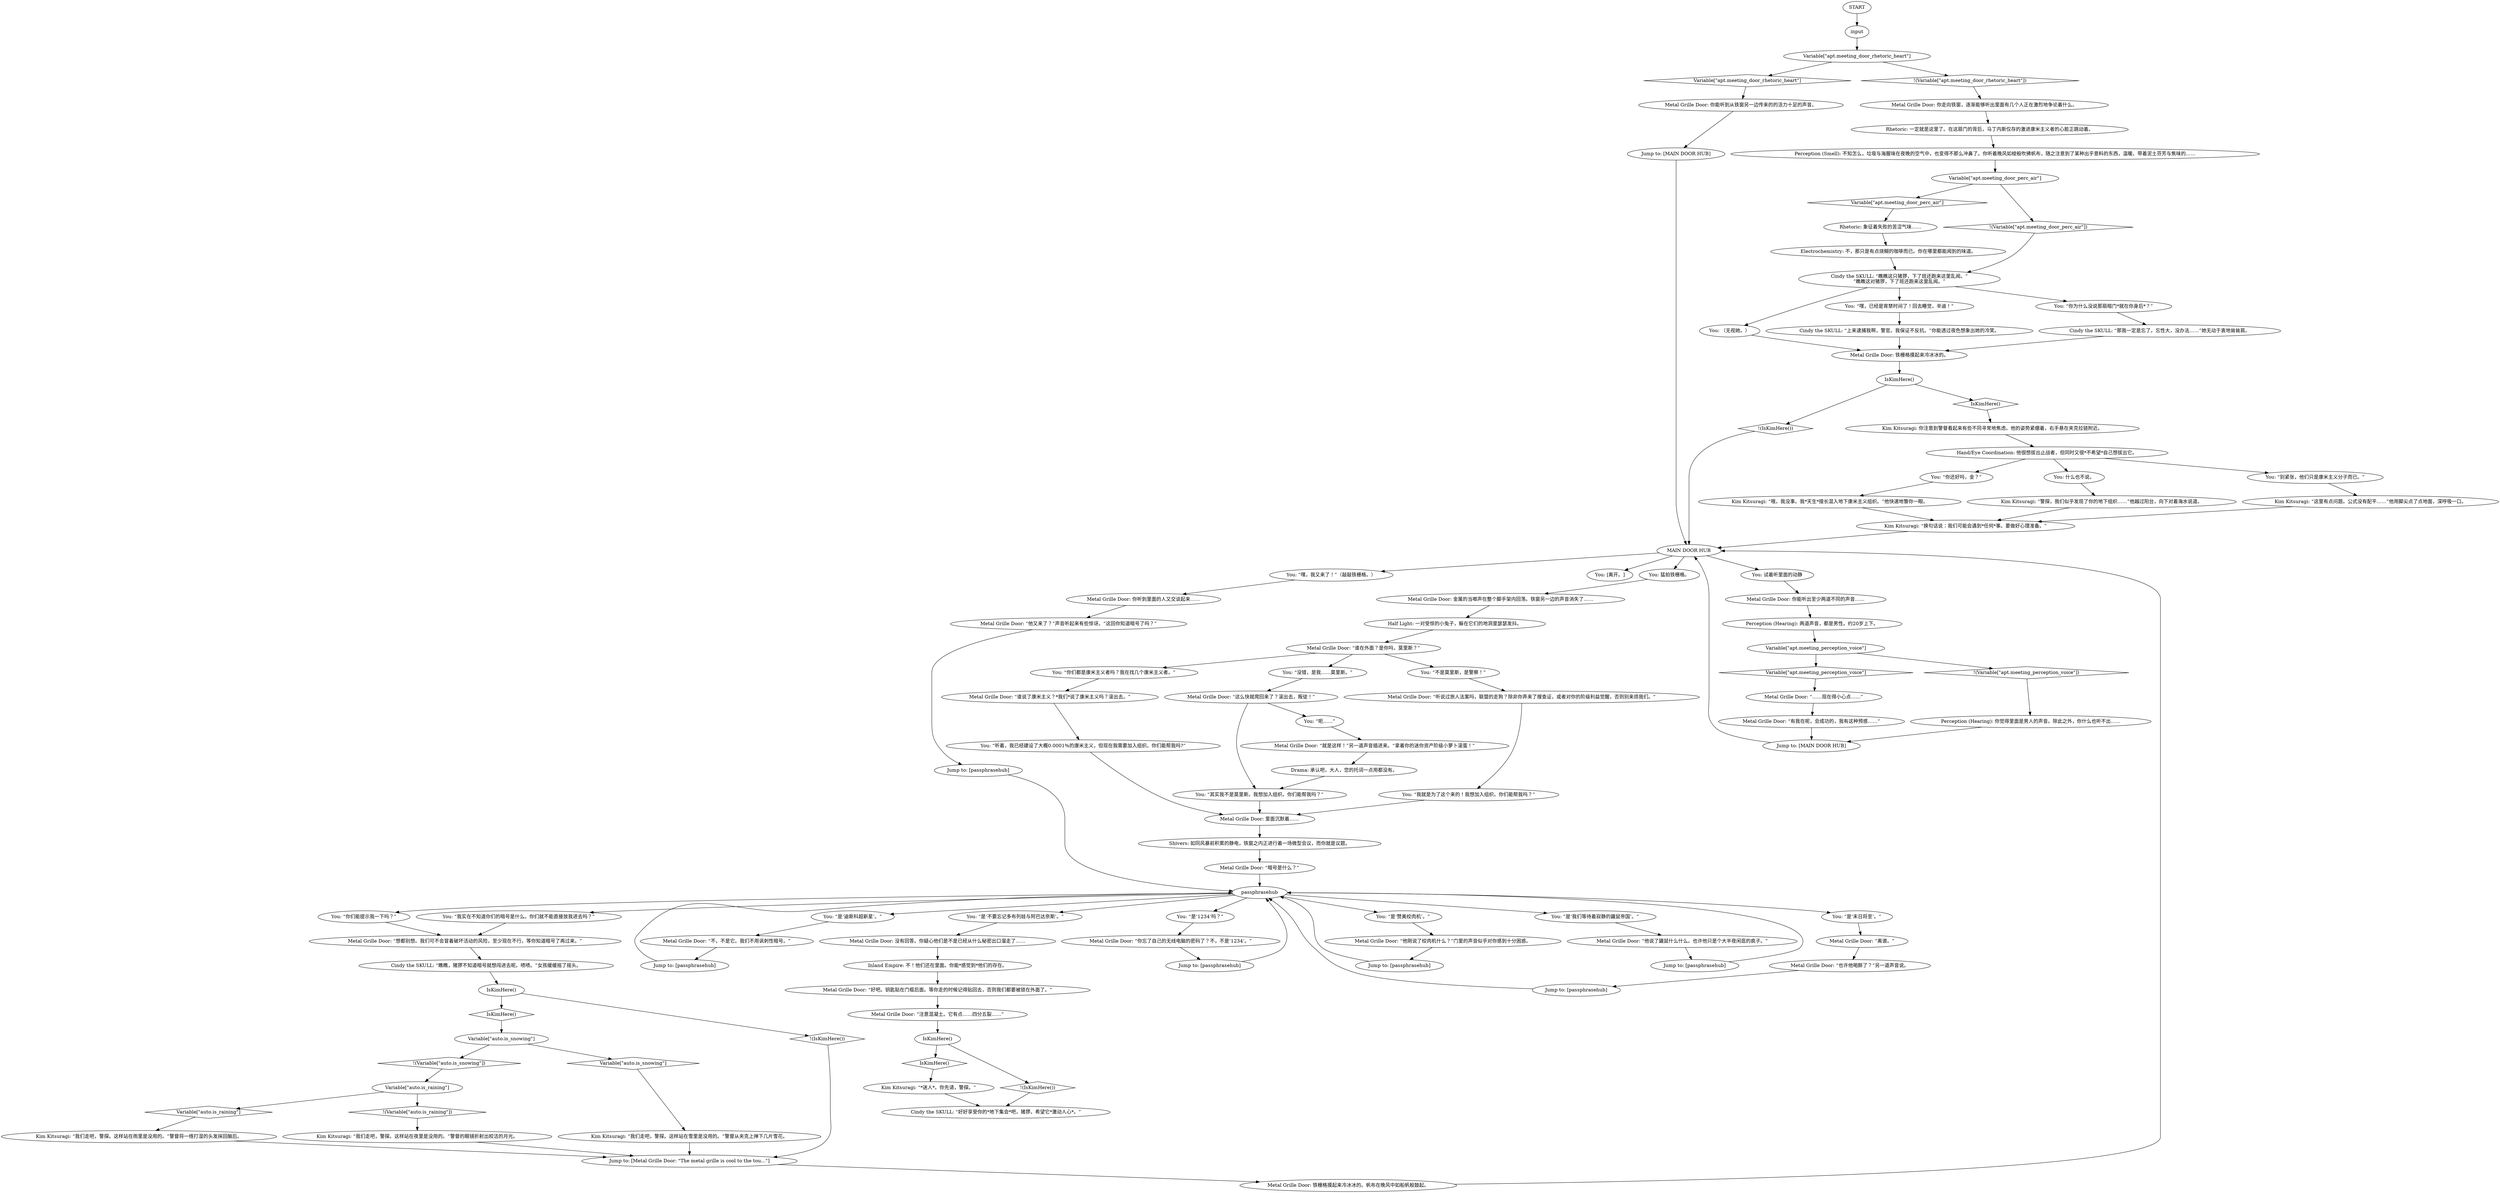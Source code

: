# APT / COMMUNIST MEETING DOOR
# Door leading to the Storage Room where the Secret Communist Meeting takes place. (PART OF THE COMMUNIST DREAM QUEST)
# ==================================================
digraph G {
	  0 [label="START"];
	  1 [label="input"];
	  2 [label="Rhetoric: 象征着失败的苦涩气味……"];
	  3 [label="You: “嘿，已经是宵禁时间了！回去睡觉，辛迪！”"];
	  4 [label="Metal Grille Door: 你听到里面的人又交谈起来……"];
	  5 [label="Metal Grille Door: “就是这样！”另一道声音插进来。“拿着你的迷你资产阶级小萝卜滚蛋！”"];
	  6 [label="Metal Grille Door: “不，不是它。我们不用讽刺性暗号。”"];
	  7 [label="Metal Grille Door: 铁栅格摸起来冷冰冰的。"];
	  8 [label="You: 猛拍铁栅格。"];
	  9 [label="Drama: 承认吧，大人，您的托词一点用都没有。"];
	  10 [label="You: “我实在不知道你们的暗号是什么。你们就不能直接放我进去吗？”"];
	  11 [label="Kim Kitsuragi: “我们走吧，警探。这样站在雪里是没用的。”警督从夹克上掸下几片雪花。"];
	  12 [label="Metal Grille Door: 没有回答。你疑心他们是不是已经从什么秘密出口溜走了……"];
	  13 [label="Inland Empire: 不！他们还在里面。你能*感觉到*他们的存在。"];
	  14 [label="Electrochemistry: 不，那只是有点烧糊的咖啡而已。你在哪里都能闻到的味道。"];
	  15 [label="Kim Kitsuragi: “这里有点问题。公式没有配平……”他用脚尖点了点地面，深呼吸一口。"];
	  16 [label="You: [离开。]"];
	  17 [label="Metal Grille Door: “谁说了康米主义？*我们*说了康米主义吗？滚出去。”"];
	  18 [label="Kim Kitsuragi: “警探，我们似乎发现了你的地下组织……”他越过阳台，向下对着海水说道。"];
	  19 [label="Metal Grille Door: “谁在外面？是你吗，莫里斯？”"];
	  20 [label="Metal Grille Door: “暗号是什么？”"];
	  21 [label="You: “你们能提示我一下吗？”"];
	  22 [label="Metal Grille Door: “……现在得小心点……”"];
	  23 [label="Cindy the SKULL: “瞧瞧这只猪猡，下了班还跑来这里乱闻。”\n“瞧瞧这对猪猡，下了班还跑来这里乱闻。”"];
	  24 [label="You: “别紧张，他们只是康米主义分子而已。”"];
	  25 [label="Metal Grille Door: 金属的当啷声在整个脚手架内回荡。铁窗另一边的声音消失了……"];
	  26 [label="Metal Grille Door: “离谱。”"];
	  27 [label="Perception (Hearing): 两道声音，都是男性。约20岁上下。"];
	  28 [label="You: “不是莫里斯，是警察！”"];
	  29 [label="You: “我就是为了这个来的！我想加入组织。你们能帮我吗？”"];
	  30 [label="Variable[\"auto.is_raining\"]"];
	  31 [label="Variable[\"auto.is_raining\"]", shape=diamond];
	  32 [label="!(Variable[\"auto.is_raining\"])", shape=diamond];
	  33 [label="Metal Grille Door: “你忘了自己的无线电脑的密码了？不，不是‘1234’。”"];
	  34 [label="Jump to: [passphrasehub]"];
	  35 [label="Kim Kitsuragi: 你注意到警督看起来有些不同寻常地焦虑。他的姿势紧绷着，右手悬在夹克拉链附近。"];
	  36 [label="You: 试着听里面的动静"];
	  37 [label="Cindy the SKULL: “上来逮捕我啊，警官。我保证不反抗。”你能透过夜色想象出她的冷笑。"];
	  38 [label="MAIN DOOR HUB"];
	  39 [label="Jump to: [MAIN DOOR HUB]"];
	  40 [label="You: “呃……”"];
	  41 [label="IsKimHere()"];
	  42 [label="IsKimHere()", shape=diamond];
	  43 [label="!(IsKimHere())", shape=diamond];
	  44 [label="Metal Grille Door: “他说了鼹鼠什么什么。也许他只是个大半夜闲逛的疯子。”"];
	  45 [label="Shivers: 如同风暴前积累的静电，铁窗之内正进行着一场微型会议，而你就是议题。"];
	  46 [label="You: “是‘末日将至’。”"];
	  47 [label="Jump to: [passphrasehub]"];
	  48 [label="Metal Grille Door: 你能听到从铁窗另一边传来的的活力十足的声音。"];
	  49 [label="Hand/Eye Coordination: 他很想拔出止战者，但同时又很*不希望*自己想拔出它。"];
	  50 [label="passphrasehub"];
	  51 [label="Metal Grille Door: “想都别想。我们可不会冒着破坏活动的风险，至少现在不行。等你知道暗号了再过来。”"];
	  52 [label="Variable[\"apt.meeting_perception_voice\"]"];
	  53 [label="Variable[\"apt.meeting_perception_voice\"]", shape=diamond];
	  54 [label="!(Variable[\"apt.meeting_perception_voice\"])", shape=diamond];
	  55 [label="Perception (Smell): 不知怎么，垃圾与海腥味在夜晚的空气中，也变得不那么冲鼻了。你听着晚风如梭般吹拂帆布，随之注意到了某种出乎意料的东西，温暖、带着泥土芬芳与焦味的……"];
	  57 [label="Jump to: [passphrasehub]"];
	  58 [label="You: “你们都是康米主义者吗？我在找几个康米主义者。”"];
	  59 [label="Metal Grille Door: “有我在呢，会成功的，我有这种预感……”"];
	  60 [label="You: “其实我不是莫里斯。我想加入组织。你们能帮我吗？”"];
	  61 [label="Cindy the SKULL: “瞧瞧，猪猡不知道暗号就想闯进去呢。啧啧。”女孩缓缓摇了摇头。"];
	  62 [label="Variable[\"apt.meeting_door_rhetoric_heart\"]"];
	  63 [label="Variable[\"apt.meeting_door_rhetoric_heart\"]", shape=diamond];
	  64 [label="!(Variable[\"apt.meeting_door_rhetoric_heart\"])", shape=diamond];
	  65 [label="Metal Grille Door: 铁栅格摸起来冷冰冰的。帆布在晚风中如船帆般鼓起。"];
	  66 [label="You: “嘿，我又来了！”（敲敲铁栅格。）"];
	  67 [label="Variable[\"auto.is_snowing\"]"];
	  68 [label="Variable[\"auto.is_snowing\"]", shape=diamond];
	  69 [label="!(Variable[\"auto.is_snowing\"])", shape=diamond];
	  70 [label="Metal Grille Door: “注意混凝土。它有点……四分五裂……”"];
	  71 [label="Variable[\"apt.meeting_door_perc_air\"]"];
	  72 [label="Variable[\"apt.meeting_door_perc_air\"]", shape=diamond];
	  73 [label="!(Variable[\"apt.meeting_door_perc_air\"])", shape=diamond];
	  74 [label="Rhetoric: 一定就是这里了。在这扇门的背后，马丁内斯仅存的激进康米主义者的心脏正跳动着。"];
	  75 [label="Kim Kitsuragi: “哦，我没事。我*天生*擅长混入地下康米主义组织。”他快速地瞥你一眼。"];
	  76 [label="Metal Grille Door: 你能听出至少两道不同的声音……"];
	  77 [label="Metal Grille Door: “听说过旅人法案吗，联盟的走狗？除非你弄来了搜查证，或者对你的阶级利益觉醒，否则别来烦我们。”"];
	  78 [label="You: “是‘迪斯科超新星’。”"];
	  79 [label="Jump to: [passphrasehub]"];
	  80 [label="Metal Grille Door: “也许他喝醉了？”另一道声音说。"];
	  81 [label="You: “你还好吗，金？”"];
	  82 [label="You: “是‘1234’吗？”"];
	  83 [label="Jump to: [MAIN DOOR HUB]"];
	  84 [label="Metal Grille Door: “这么快就爬回来了？滚出去，叛徒！”"];
	  85 [label="You: “听着，我已经建设了大概0.0001%的康米主义，但现在我需要加入组织。你们能帮我吗?”"];
	  86 [label="Metal Grille Door: 里面沉默着……"];
	  87 [label="Kim Kitsuragi: “我们走吧，警探。这样站在雨里是没用的。”警督将一绺打湿的头发抹回脑后。"];
	  88 [label="Metal Grille Door: “好吧。钥匙贴在门框后面。等你走的时候记得贴回去，否则我们都要被锁在外面了。”"];
	  89 [label="Kim Kitsuragi: “*迷人*。你先请，警探。”"];
	  90 [label="Metal Grille Door: 你走向铁窗，逐渐能够听出里面有几个人正在激烈地争论着什么。"];
	  91 [label="Cindy the SKULL: “那我一定是忘了。忘性大，没办法……”她无动于衷地耸耸肩。"];
	  92 [label="Metal Grille Door: “他又来了？”声音听起来有些惊讶。“这回你知道暗号了吗？”"];
	  93 [label="You: “是‘我们等待着寂静的鼹鼠帝国’。”"];
	  94 [label="You: “是‘赞美绞肉机’。”"];
	  95 [label="Jump to: [passphrasehub]"];
	  96 [label="You: “你为什么没说那扇暗门*就在你身后*？”"];
	  97 [label="IsKimHere()"];
	  98 [label="IsKimHere()", shape=diamond];
	  99 [label="!(IsKimHere())", shape=diamond];
	  100 [label="You: 什么也不说。"];
	  101 [label="You: “没错，是我……莫里斯。”"];
	  102 [label="Cindy the SKULL: “好好享受你的*地下集会*吧，猪猡。希望它*激动人心*。”"];
	  103 [label="Jump to: [passphrasehub]"];
	  104 [label="You: （无视她。）"];
	  105 [label="Kim Kitsuragi: “换句话说：我们可能会遇到*任何*事。要做好心理准备。”"];
	  106 [label="Half Light: 一对受惊的小兔子，躲在它们的地洞里瑟瑟发抖。"];
	  107 [label="Perception (Hearing): 你觉得里面是男人的声音。除此之外，你什么也听不出……"];
	  108 [label="Kim Kitsuragi: “我们走吧，警探。这样站在夜里是没用的。”警督的眼镜折射出皎洁的月光。"];
	  109 [label="IsKimHere()"];
	  110 [label="IsKimHere()", shape=diamond];
	  111 [label="!(IsKimHere())", shape=diamond];
	  112 [label="You: “是‘不要忘记多布列娃与阿巴达奈斯’。”"];
	  113 [label="Jump to: [Metal Grille Door: \"The metal grille is cool to the tou...\"]"];
	  114 [label="Metal Grille Door: “他刚说了绞肉机什么？”门里的声音似乎对你感到十分困惑。"];
	  0 -> 1
	  1 -> 62
	  2 -> 14
	  3 -> 37
	  4 -> 92
	  5 -> 9
	  6 -> 47
	  7 -> 97
	  8 -> 25
	  9 -> 60
	  10 -> 51
	  11 -> 113
	  12 -> 13
	  13 -> 88
	  14 -> 23
	  15 -> 105
	  17 -> 85
	  18 -> 105
	  19 -> 58
	  19 -> 28
	  19 -> 101
	  20 -> 50
	  21 -> 51
	  22 -> 59
	  23 -> 96
	  23 -> 3
	  23 -> 104
	  24 -> 15
	  25 -> 106
	  26 -> 80
	  27 -> 52
	  28 -> 77
	  29 -> 86
	  30 -> 32
	  30 -> 31
	  31 -> 87
	  32 -> 108
	  33 -> 79
	  34 -> 50
	  35 -> 49
	  36 -> 76
	  37 -> 7
	  38 -> 8
	  38 -> 16
	  38 -> 66
	  38 -> 36
	  39 -> 38
	  40 -> 5
	  41 -> 42
	  41 -> 43
	  42 -> 67
	  43 -> 113
	  44 -> 34
	  45 -> 20
	  46 -> 26
	  47 -> 50
	  48 -> 83
	  49 -> 24
	  49 -> 81
	  49 -> 100
	  50 -> 10
	  50 -> 46
	  50 -> 78
	  50 -> 112
	  50 -> 82
	  50 -> 21
	  50 -> 93
	  50 -> 94
	  51 -> 61
	  52 -> 53
	  52 -> 54
	  53 -> 22
	  54 -> 107
	  55 -> 71
	  57 -> 50
	  58 -> 17
	  59 -> 39
	  60 -> 86
	  61 -> 41
	  62 -> 64
	  62 -> 63
	  63 -> 48
	  64 -> 90
	  65 -> 38
	  66 -> 4
	  67 -> 68
	  67 -> 69
	  68 -> 11
	  69 -> 30
	  70 -> 109
	  71 -> 72
	  71 -> 73
	  72 -> 2
	  73 -> 23
	  74 -> 55
	  75 -> 105
	  76 -> 27
	  77 -> 29
	  78 -> 6
	  79 -> 50
	  80 -> 95
	  81 -> 75
	  82 -> 33
	  83 -> 38
	  84 -> 40
	  84 -> 60
	  85 -> 86
	  86 -> 45
	  87 -> 113
	  88 -> 70
	  89 -> 102
	  90 -> 74
	  91 -> 7
	  92 -> 57
	  93 -> 44
	  94 -> 114
	  95 -> 50
	  96 -> 91
	  97 -> 98
	  97 -> 99
	  98 -> 35
	  99 -> 38
	  100 -> 18
	  101 -> 84
	  103 -> 50
	  104 -> 7
	  105 -> 38
	  106 -> 19
	  107 -> 39
	  108 -> 113
	  109 -> 110
	  109 -> 111
	  110 -> 89
	  111 -> 102
	  112 -> 12
	  113 -> 65
	  114 -> 103
}


